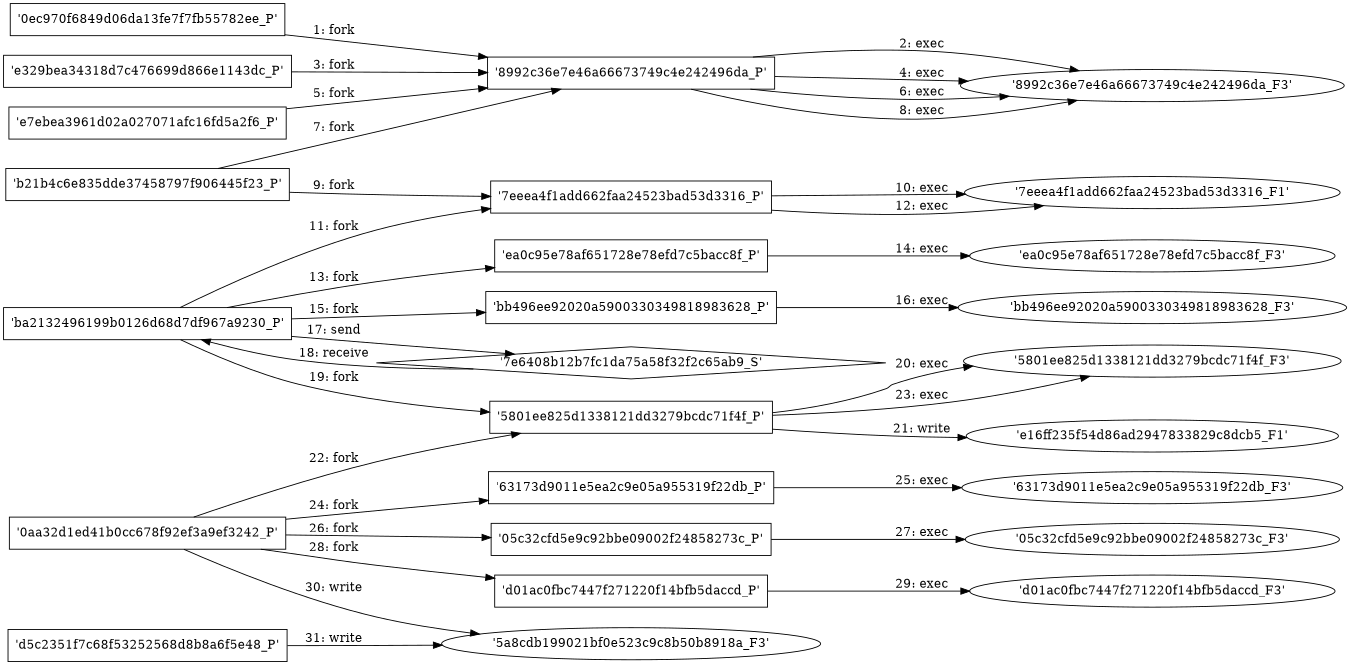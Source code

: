 digraph "D:\Learning\Paper\apt\基于CTI的攻击预警\Dataset\攻击图\ASGfromALLCTI\Threat Source Newsletter (April 8, 2021).dot" {
rankdir="LR"
size="9"
fixedsize="false"
splines="true"
nodesep=0.3
ranksep=0
fontsize=10
overlap="scalexy"
engine= "neato"
	"'0ec970f6849d06da13fe7f7fb55782ee_P'" [node_type=Process shape=box]
	"'8992c36e7e46a66673749c4e242496da_P'" [node_type=Process shape=box]
	"'0ec970f6849d06da13fe7f7fb55782ee_P'" -> "'8992c36e7e46a66673749c4e242496da_P'" [label="1: fork"]
	"'8992c36e7e46a66673749c4e242496da_P'" [node_type=Process shape=box]
	"'8992c36e7e46a66673749c4e242496da_F3'" [node_type=File shape=ellipse]
	"'8992c36e7e46a66673749c4e242496da_P'" -> "'8992c36e7e46a66673749c4e242496da_F3'" [label="2: exec"]
	"'e329bea34318d7c476699d866e1143dc_P'" [node_type=Process shape=box]
	"'8992c36e7e46a66673749c4e242496da_P'" [node_type=Process shape=box]
	"'e329bea34318d7c476699d866e1143dc_P'" -> "'8992c36e7e46a66673749c4e242496da_P'" [label="3: fork"]
	"'8992c36e7e46a66673749c4e242496da_P'" [node_type=Process shape=box]
	"'8992c36e7e46a66673749c4e242496da_F3'" [node_type=File shape=ellipse]
	"'8992c36e7e46a66673749c4e242496da_P'" -> "'8992c36e7e46a66673749c4e242496da_F3'" [label="4: exec"]
	"'e7ebea3961d02a027071afc16fd5a2f6_P'" [node_type=Process shape=box]
	"'8992c36e7e46a66673749c4e242496da_P'" [node_type=Process shape=box]
	"'e7ebea3961d02a027071afc16fd5a2f6_P'" -> "'8992c36e7e46a66673749c4e242496da_P'" [label="5: fork"]
	"'8992c36e7e46a66673749c4e242496da_P'" [node_type=Process shape=box]
	"'8992c36e7e46a66673749c4e242496da_F3'" [node_type=File shape=ellipse]
	"'8992c36e7e46a66673749c4e242496da_P'" -> "'8992c36e7e46a66673749c4e242496da_F3'" [label="6: exec"]
	"'b21b4c6e835dde37458797f906445f23_P'" [node_type=Process shape=box]
	"'8992c36e7e46a66673749c4e242496da_P'" [node_type=Process shape=box]
	"'b21b4c6e835dde37458797f906445f23_P'" -> "'8992c36e7e46a66673749c4e242496da_P'" [label="7: fork"]
	"'8992c36e7e46a66673749c4e242496da_P'" [node_type=Process shape=box]
	"'8992c36e7e46a66673749c4e242496da_F3'" [node_type=File shape=ellipse]
	"'8992c36e7e46a66673749c4e242496da_P'" -> "'8992c36e7e46a66673749c4e242496da_F3'" [label="8: exec"]
	"'b21b4c6e835dde37458797f906445f23_P'" [node_type=Process shape=box]
	"'7eeea4f1add662faa24523bad53d3316_P'" [node_type=Process shape=box]
	"'b21b4c6e835dde37458797f906445f23_P'" -> "'7eeea4f1add662faa24523bad53d3316_P'" [label="9: fork"]
	"'7eeea4f1add662faa24523bad53d3316_P'" [node_type=Process shape=box]
	"'7eeea4f1add662faa24523bad53d3316_F1'" [node_type=File shape=ellipse]
	"'7eeea4f1add662faa24523bad53d3316_P'" -> "'7eeea4f1add662faa24523bad53d3316_F1'" [label="10: exec"]
	"'ba2132496199b0126d68d7df967a9230_P'" [node_type=Process shape=box]
	"'7eeea4f1add662faa24523bad53d3316_P'" [node_type=Process shape=box]
	"'ba2132496199b0126d68d7df967a9230_P'" -> "'7eeea4f1add662faa24523bad53d3316_P'" [label="11: fork"]
	"'7eeea4f1add662faa24523bad53d3316_P'" [node_type=Process shape=box]
	"'7eeea4f1add662faa24523bad53d3316_F1'" [node_type=File shape=ellipse]
	"'7eeea4f1add662faa24523bad53d3316_P'" -> "'7eeea4f1add662faa24523bad53d3316_F1'" [label="12: exec"]
	"'ba2132496199b0126d68d7df967a9230_P'" [node_type=Process shape=box]
	"'ea0c95e78af651728e78efd7c5bacc8f_P'" [node_type=Process shape=box]
	"'ba2132496199b0126d68d7df967a9230_P'" -> "'ea0c95e78af651728e78efd7c5bacc8f_P'" [label="13: fork"]
	"'ea0c95e78af651728e78efd7c5bacc8f_P'" [node_type=Process shape=box]
	"'ea0c95e78af651728e78efd7c5bacc8f_F3'" [node_type=File shape=ellipse]
	"'ea0c95e78af651728e78efd7c5bacc8f_P'" -> "'ea0c95e78af651728e78efd7c5bacc8f_F3'" [label="14: exec"]
	"'ba2132496199b0126d68d7df967a9230_P'" [node_type=Process shape=box]
	"'bb496ee92020a5900330349818983628_P'" [node_type=Process shape=box]
	"'ba2132496199b0126d68d7df967a9230_P'" -> "'bb496ee92020a5900330349818983628_P'" [label="15: fork"]
	"'bb496ee92020a5900330349818983628_P'" [node_type=Process shape=box]
	"'bb496ee92020a5900330349818983628_F3'" [node_type=File shape=ellipse]
	"'bb496ee92020a5900330349818983628_P'" -> "'bb496ee92020a5900330349818983628_F3'" [label="16: exec"]
	"'7e6408b12b7fc1da75a58f32f2c65ab9_S'" [node_type=Socket shape=diamond]
	"'ba2132496199b0126d68d7df967a9230_P'" [node_type=Process shape=box]
	"'ba2132496199b0126d68d7df967a9230_P'" -> "'7e6408b12b7fc1da75a58f32f2c65ab9_S'" [label="17: send"]
	"'7e6408b12b7fc1da75a58f32f2c65ab9_S'" -> "'ba2132496199b0126d68d7df967a9230_P'" [label="18: receive"]
	"'ba2132496199b0126d68d7df967a9230_P'" [node_type=Process shape=box]
	"'5801ee825d1338121dd3279bcdc71f4f_P'" [node_type=Process shape=box]
	"'ba2132496199b0126d68d7df967a9230_P'" -> "'5801ee825d1338121dd3279bcdc71f4f_P'" [label="19: fork"]
	"'5801ee825d1338121dd3279bcdc71f4f_P'" [node_type=Process shape=box]
	"'5801ee825d1338121dd3279bcdc71f4f_F3'" [node_type=File shape=ellipse]
	"'5801ee825d1338121dd3279bcdc71f4f_P'" -> "'5801ee825d1338121dd3279bcdc71f4f_F3'" [label="20: exec"]
	"'e16ff235f54d86ad2947833829c8dcb5_F1'" [node_type=file shape=ellipse]
	"'5801ee825d1338121dd3279bcdc71f4f_P'" [node_type=Process shape=box]
	"'5801ee825d1338121dd3279bcdc71f4f_P'" -> "'e16ff235f54d86ad2947833829c8dcb5_F1'" [label="21: write"]
	"'0aa32d1ed41b0cc678f92ef3a9ef3242_P'" [node_type=Process shape=box]
	"'5801ee825d1338121dd3279bcdc71f4f_P'" [node_type=Process shape=box]
	"'0aa32d1ed41b0cc678f92ef3a9ef3242_P'" -> "'5801ee825d1338121dd3279bcdc71f4f_P'" [label="22: fork"]
	"'5801ee825d1338121dd3279bcdc71f4f_P'" [node_type=Process shape=box]
	"'5801ee825d1338121dd3279bcdc71f4f_F3'" [node_type=File shape=ellipse]
	"'5801ee825d1338121dd3279bcdc71f4f_P'" -> "'5801ee825d1338121dd3279bcdc71f4f_F3'" [label="23: exec"]
	"'0aa32d1ed41b0cc678f92ef3a9ef3242_P'" [node_type=Process shape=box]
	"'63173d9011e5ea2c9e05a955319f22db_P'" [node_type=Process shape=box]
	"'0aa32d1ed41b0cc678f92ef3a9ef3242_P'" -> "'63173d9011e5ea2c9e05a955319f22db_P'" [label="24: fork"]
	"'63173d9011e5ea2c9e05a955319f22db_P'" [node_type=Process shape=box]
	"'63173d9011e5ea2c9e05a955319f22db_F3'" [node_type=File shape=ellipse]
	"'63173d9011e5ea2c9e05a955319f22db_P'" -> "'63173d9011e5ea2c9e05a955319f22db_F3'" [label="25: exec"]
	"'0aa32d1ed41b0cc678f92ef3a9ef3242_P'" [node_type=Process shape=box]
	"'05c32cfd5e9c92bbe09002f24858273c_P'" [node_type=Process shape=box]
	"'0aa32d1ed41b0cc678f92ef3a9ef3242_P'" -> "'05c32cfd5e9c92bbe09002f24858273c_P'" [label="26: fork"]
	"'05c32cfd5e9c92bbe09002f24858273c_P'" [node_type=Process shape=box]
	"'05c32cfd5e9c92bbe09002f24858273c_F3'" [node_type=File shape=ellipse]
	"'05c32cfd5e9c92bbe09002f24858273c_P'" -> "'05c32cfd5e9c92bbe09002f24858273c_F3'" [label="27: exec"]
	"'0aa32d1ed41b0cc678f92ef3a9ef3242_P'" [node_type=Process shape=box]
	"'d01ac0fbc7447f271220f14bfb5daccd_P'" [node_type=Process shape=box]
	"'0aa32d1ed41b0cc678f92ef3a9ef3242_P'" -> "'d01ac0fbc7447f271220f14bfb5daccd_P'" [label="28: fork"]
	"'d01ac0fbc7447f271220f14bfb5daccd_P'" [node_type=Process shape=box]
	"'d01ac0fbc7447f271220f14bfb5daccd_F3'" [node_type=File shape=ellipse]
	"'d01ac0fbc7447f271220f14bfb5daccd_P'" -> "'d01ac0fbc7447f271220f14bfb5daccd_F3'" [label="29: exec"]
	"'5a8cdb199021bf0e523c9c8b50b8918a_F3'" [node_type=file shape=ellipse]
	"'0aa32d1ed41b0cc678f92ef3a9ef3242_P'" [node_type=Process shape=box]
	"'0aa32d1ed41b0cc678f92ef3a9ef3242_P'" -> "'5a8cdb199021bf0e523c9c8b50b8918a_F3'" [label="30: write"]
	"'5a8cdb199021bf0e523c9c8b50b8918a_F3'" [node_type=file shape=ellipse]
	"'d5c2351f7c68f53252568d8b8a6f5e48_P'" [node_type=Process shape=box]
	"'d5c2351f7c68f53252568d8b8a6f5e48_P'" -> "'5a8cdb199021bf0e523c9c8b50b8918a_F3'" [label="31: write"]
}

